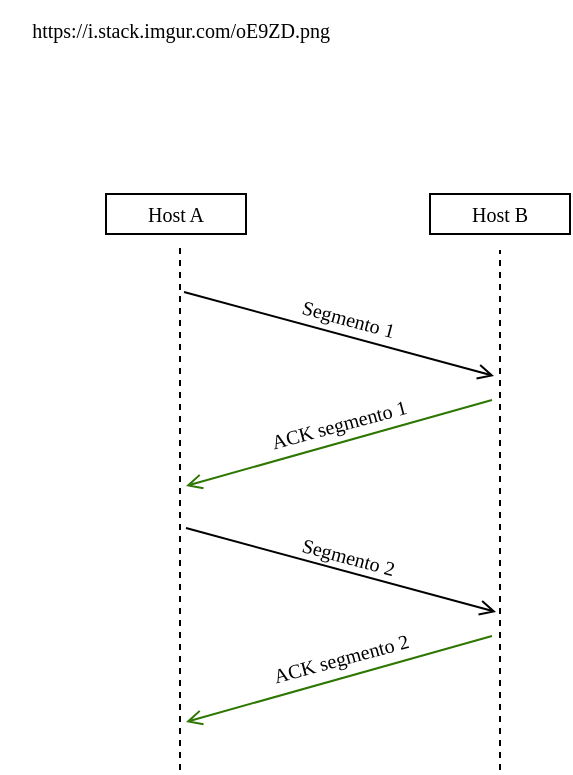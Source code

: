 <mxfile version="20.2.3" type="device"><diagram id="AzqDClET7dcJzGsHR13M" name="Page-1"><mxGraphModel dx="694" dy="358" grid="1" gridSize="10" guides="1" tooltips="1" connect="1" arrows="1" fold="1" page="1" pageScale="1" pageWidth="827" pageHeight="1169" math="0" shadow="0"><root><mxCell id="0"/><mxCell id="1" parent="0"/><mxCell id="uaC6J0QnaKZKQnQRaUaz-1" value="" style="endArrow=none;html=1;rounded=0;strokeWidth=1;dashed=1;" parent="1" edge="1"><mxGeometry width="50" height="50" relative="1" as="geometry"><mxPoint x="320" y="420" as="sourcePoint"/><mxPoint x="320" y="159" as="targetPoint"/></mxGeometry></mxCell><mxCell id="uaC6J0QnaKZKQnQRaUaz-2" value="" style="endArrow=none;html=1;rounded=0;strokeWidth=1;dashed=1;" parent="1" edge="1"><mxGeometry width="50" height="50" relative="1" as="geometry"><mxPoint x="480" y="420" as="sourcePoint"/><mxPoint x="480" y="160" as="targetPoint"/></mxGeometry></mxCell><mxCell id="uaC6J0QnaKZKQnQRaUaz-3" value="" style="endArrow=open;html=1;rounded=0;strokeWidth=1;endFill=0;" parent="1" edge="1"><mxGeometry width="50" height="50" relative="1" as="geometry"><mxPoint x="322" y="181" as="sourcePoint"/><mxPoint x="477" y="223" as="targetPoint"/></mxGeometry></mxCell><mxCell id="uaC6J0QnaKZKQnQRaUaz-4" value="Segmento 1" style="text;html=1;align=center;verticalAlign=middle;resizable=0;points=[];autosize=1;strokeColor=none;fillColor=none;fontFamily=Bahnschrift;rotation=15;fontSize=10;rounded=0;" parent="1" vertex="1"><mxGeometry x="369" y="179" width="70" height="30" as="geometry"/></mxCell><mxCell id="uaC6J0QnaKZKQnQRaUaz-9" value="Host A" style="whiteSpace=wrap;html=1;fontFamily=Bahnschrift;fontSize=10;fontColor=default;fillColor=none;gradientColor=none;rounded=0;" parent="1" vertex="1"><mxGeometry x="283" y="132" width="70" height="20" as="geometry"/></mxCell><mxCell id="uaC6J0QnaKZKQnQRaUaz-10" value="Host B" style="whiteSpace=wrap;html=1;fontFamily=Bahnschrift;fontSize=10;fontColor=default;fillColor=none;gradientColor=none;rounded=0;" parent="1" vertex="1"><mxGeometry x="445" y="132" width="70" height="20" as="geometry"/></mxCell><mxCell id="uaC6J0QnaKZKQnQRaUaz-11" value="" style="endArrow=open;html=1;rounded=0;strokeWidth=1;endFill=0;fillColor=#60a917;strokeColor=#2D7600;" parent="1" edge="1"><mxGeometry width="50" height="50" relative="1" as="geometry"><mxPoint x="476" y="235" as="sourcePoint"/><mxPoint x="323" y="278" as="targetPoint"/></mxGeometry></mxCell><mxCell id="uaC6J0QnaKZKQnQRaUaz-12" value="ACK segmento 1" style="text;html=1;align=center;verticalAlign=middle;resizable=0;points=[];autosize=1;strokeColor=none;fillColor=none;fontSize=10;fontFamily=Bahnschrift;fontColor=default;rotation=-15;rounded=0;" parent="1" vertex="1"><mxGeometry x="354" y="232" width="90" height="30" as="geometry"/></mxCell><mxCell id="uaC6J0QnaKZKQnQRaUaz-14" value="" style="endArrow=open;html=1;rounded=0;strokeWidth=1;endFill=0;" parent="1" edge="1"><mxGeometry width="50" height="50" relative="1" as="geometry"><mxPoint x="323" y="299" as="sourcePoint"/><mxPoint x="478" y="341" as="targetPoint"/></mxGeometry></mxCell><mxCell id="uaC6J0QnaKZKQnQRaUaz-15" value="Segmento 2" style="text;html=1;align=center;verticalAlign=middle;resizable=0;points=[];autosize=1;strokeColor=none;fillColor=none;fontFamily=Bahnschrift;rotation=15;fontSize=10;rounded=0;" parent="1" vertex="1"><mxGeometry x="364" y="298" width="80" height="30" as="geometry"/></mxCell><mxCell id="uaC6J0QnaKZKQnQRaUaz-17" value="ACK segmento 2" style="text;html=1;align=center;verticalAlign=middle;resizable=0;points=[];autosize=1;strokeColor=none;fillColor=none;fontSize=10;fontFamily=Bahnschrift;fontColor=default;rotation=-15;rounded=0;" parent="1" vertex="1"><mxGeometry x="350" y="349" width="100" height="30" as="geometry"/></mxCell><mxCell id="uaC6J0QnaKZKQnQRaUaz-18" value="" style="endArrow=open;html=1;rounded=0;strokeWidth=1;endFill=0;fillColor=#60a917;strokeColor=#2D7600;" parent="1" edge="1"><mxGeometry width="50" height="50" relative="1" as="geometry"><mxPoint x="476" y="353" as="sourcePoint"/><mxPoint x="323" y="396" as="targetPoint"/></mxGeometry></mxCell><mxCell id="uaC6J0QnaKZKQnQRaUaz-19" value="https://i.stack.imgur.com/oE9ZD.png" style="text;html=1;align=center;verticalAlign=middle;resizable=0;points=[];autosize=1;strokeColor=none;fillColor=none;fontSize=10;fontFamily=Bahnschrift;fontColor=default;rounded=0;" parent="1" vertex="1"><mxGeometry x="230" y="35" width="180" height="30" as="geometry"/></mxCell></root></mxGraphModel></diagram></mxfile>